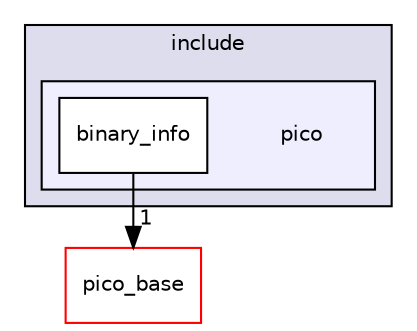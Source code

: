digraph "pico_binary_info/include/pico" {
  compound=true
  node [ fontsize="10", fontname="Helvetica"];
  edge [ labelfontsize="10", labelfontname="Helvetica"];
  subgraph clusterdir_0ac5f9a34351864800e74eccfd5ad4a7 {
    graph [ bgcolor="#ddddee", pencolor="black", label="include" fontname="Helvetica", fontsize="10", URL="dir_0ac5f9a34351864800e74eccfd5ad4a7.html"]
  subgraph clusterdir_95efa077cf14a4cd28caa4bcad11a067 {
    graph [ bgcolor="#eeeeff", pencolor="black", label="" URL="dir_95efa077cf14a4cd28caa4bcad11a067.html"];
    dir_95efa077cf14a4cd28caa4bcad11a067 [shape=plaintext label="pico"];
    dir_406955ec5aa9217a5e14c7f88be49340 [shape=box label="binary_info" color="black" fillcolor="white" style="filled" URL="dir_406955ec5aa9217a5e14c7f88be49340.html"];
  }
  }
  dir_ee4ba4c32933fd9d1c9bce216e67756d [shape=box label="pico_base" fillcolor="white" style="filled" color="red" URL="dir_ee4ba4c32933fd9d1c9bce216e67756d.html"];
  dir_406955ec5aa9217a5e14c7f88be49340->dir_ee4ba4c32933fd9d1c9bce216e67756d [headlabel="1", labeldistance=1.5 headhref="dir_000016_000007.html"];
}
